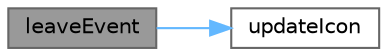 digraph "leaveEvent"
{
 // LATEX_PDF_SIZE
  bgcolor="transparent";
  edge [fontname=Helvetica,fontsize=10,labelfontname=Helvetica,labelfontsize=10];
  node [fontname=Helvetica,fontsize=10,shape=box,height=0.2,width=0.4];
  rankdir="LR";
  Node1 [id="Node000001",label="leaveEvent",height=0.2,width=0.4,color="gray40", fillcolor="grey60", style="filled", fontcolor="black",tooltip="鼠标离开事件，延迟隐藏音量控件"];
  Node1 -> Node2 [id="edge1_Node000001_Node000002",color="steelblue1",style="solid",tooltip=" "];
  Node2 [id="Node000002",label="updateIcon",height=0.2,width=0.4,color="grey40", fillcolor="white", style="filled",URL="$class_volume_tool_btn.html#a0739ac55bac5c59fcaa5d3b3efa31abd",tooltip="更新按钮图标"];
}
